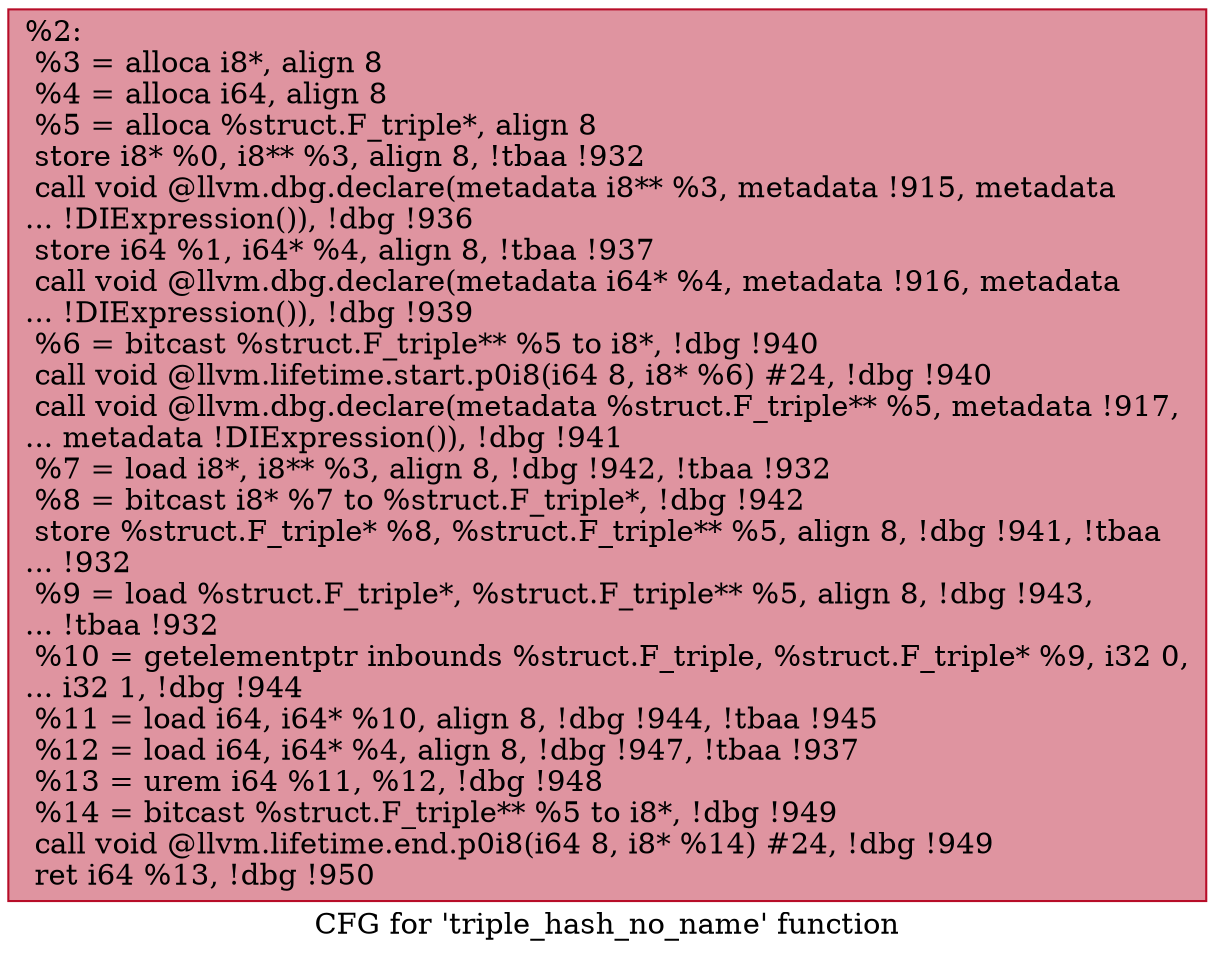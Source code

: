 digraph "CFG for 'triple_hash_no_name' function" {
	label="CFG for 'triple_hash_no_name' function";

	Node0xd174f0 [shape=record,color="#b70d28ff", style=filled, fillcolor="#b70d2870",label="{%2:\l  %3 = alloca i8*, align 8\l  %4 = alloca i64, align 8\l  %5 = alloca %struct.F_triple*, align 8\l  store i8* %0, i8** %3, align 8, !tbaa !932\l  call void @llvm.dbg.declare(metadata i8** %3, metadata !915, metadata\l... !DIExpression()), !dbg !936\l  store i64 %1, i64* %4, align 8, !tbaa !937\l  call void @llvm.dbg.declare(metadata i64* %4, metadata !916, metadata\l... !DIExpression()), !dbg !939\l  %6 = bitcast %struct.F_triple** %5 to i8*, !dbg !940\l  call void @llvm.lifetime.start.p0i8(i64 8, i8* %6) #24, !dbg !940\l  call void @llvm.dbg.declare(metadata %struct.F_triple** %5, metadata !917,\l... metadata !DIExpression()), !dbg !941\l  %7 = load i8*, i8** %3, align 8, !dbg !942, !tbaa !932\l  %8 = bitcast i8* %7 to %struct.F_triple*, !dbg !942\l  store %struct.F_triple* %8, %struct.F_triple** %5, align 8, !dbg !941, !tbaa\l... !932\l  %9 = load %struct.F_triple*, %struct.F_triple** %5, align 8, !dbg !943,\l... !tbaa !932\l  %10 = getelementptr inbounds %struct.F_triple, %struct.F_triple* %9, i32 0,\l... i32 1, !dbg !944\l  %11 = load i64, i64* %10, align 8, !dbg !944, !tbaa !945\l  %12 = load i64, i64* %4, align 8, !dbg !947, !tbaa !937\l  %13 = urem i64 %11, %12, !dbg !948\l  %14 = bitcast %struct.F_triple** %5 to i8*, !dbg !949\l  call void @llvm.lifetime.end.p0i8(i64 8, i8* %14) #24, !dbg !949\l  ret i64 %13, !dbg !950\l}"];
}
